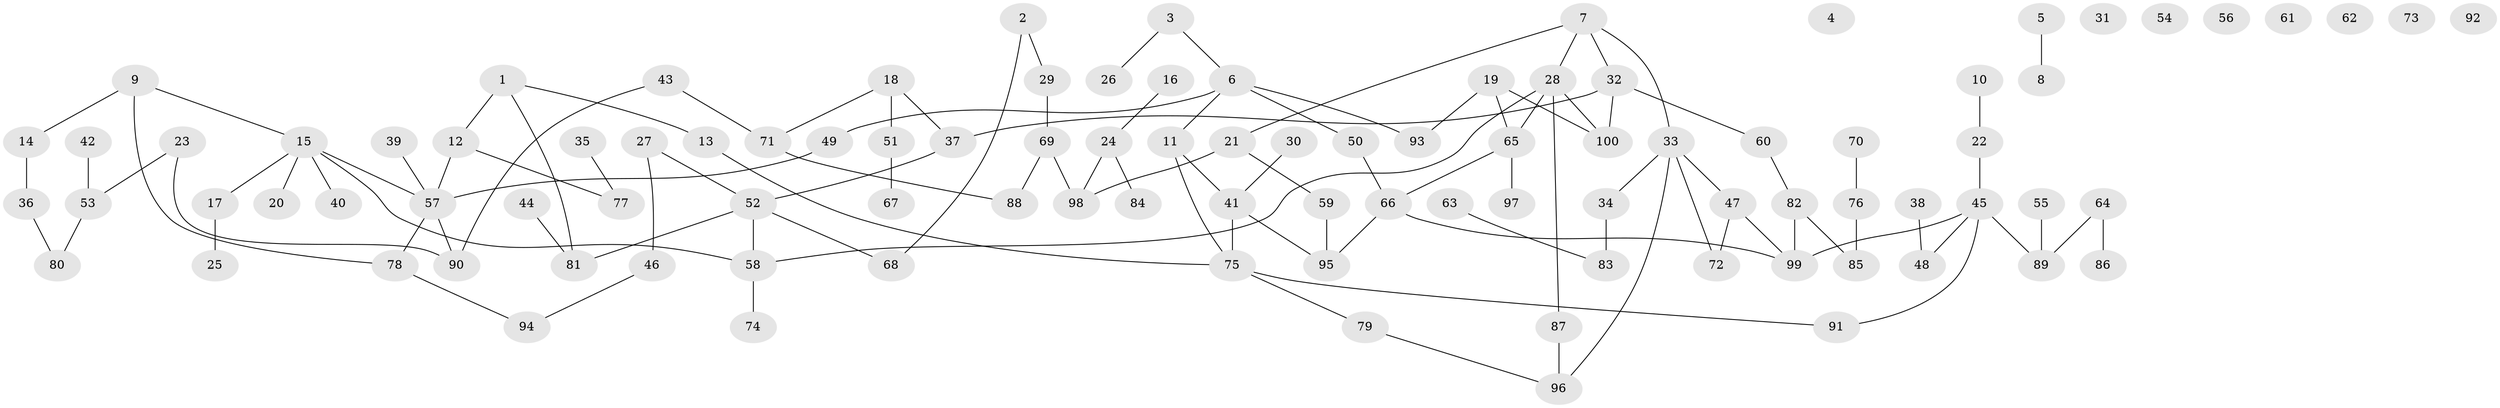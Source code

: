 // coarse degree distribution, {3: 0.21739130434782608, 2: 0.2318840579710145, 0: 0.13043478260869565, 6: 0.043478260869565216, 5: 0.08695652173913043, 1: 0.2463768115942029, 4: 0.014492753623188406, 7: 0.028985507246376812}
// Generated by graph-tools (version 1.1) at 2025/23/03/03/25 07:23:29]
// undirected, 100 vertices, 112 edges
graph export_dot {
graph [start="1"]
  node [color=gray90,style=filled];
  1;
  2;
  3;
  4;
  5;
  6;
  7;
  8;
  9;
  10;
  11;
  12;
  13;
  14;
  15;
  16;
  17;
  18;
  19;
  20;
  21;
  22;
  23;
  24;
  25;
  26;
  27;
  28;
  29;
  30;
  31;
  32;
  33;
  34;
  35;
  36;
  37;
  38;
  39;
  40;
  41;
  42;
  43;
  44;
  45;
  46;
  47;
  48;
  49;
  50;
  51;
  52;
  53;
  54;
  55;
  56;
  57;
  58;
  59;
  60;
  61;
  62;
  63;
  64;
  65;
  66;
  67;
  68;
  69;
  70;
  71;
  72;
  73;
  74;
  75;
  76;
  77;
  78;
  79;
  80;
  81;
  82;
  83;
  84;
  85;
  86;
  87;
  88;
  89;
  90;
  91;
  92;
  93;
  94;
  95;
  96;
  97;
  98;
  99;
  100;
  1 -- 12;
  1 -- 13;
  1 -- 81;
  2 -- 29;
  2 -- 68;
  3 -- 6;
  3 -- 26;
  5 -- 8;
  6 -- 11;
  6 -- 49;
  6 -- 50;
  6 -- 93;
  7 -- 21;
  7 -- 28;
  7 -- 32;
  7 -- 33;
  9 -- 14;
  9 -- 15;
  9 -- 78;
  10 -- 22;
  11 -- 41;
  11 -- 75;
  12 -- 57;
  12 -- 77;
  13 -- 75;
  14 -- 36;
  15 -- 17;
  15 -- 20;
  15 -- 40;
  15 -- 57;
  15 -- 58;
  16 -- 24;
  17 -- 25;
  18 -- 37;
  18 -- 51;
  18 -- 71;
  19 -- 65;
  19 -- 93;
  19 -- 100;
  21 -- 59;
  21 -- 98;
  22 -- 45;
  23 -- 53;
  23 -- 90;
  24 -- 84;
  24 -- 98;
  27 -- 46;
  27 -- 52;
  28 -- 58;
  28 -- 65;
  28 -- 87;
  28 -- 100;
  29 -- 69;
  30 -- 41;
  32 -- 37;
  32 -- 60;
  32 -- 100;
  33 -- 34;
  33 -- 47;
  33 -- 72;
  33 -- 96;
  34 -- 83;
  35 -- 77;
  36 -- 80;
  37 -- 52;
  38 -- 48;
  39 -- 57;
  41 -- 75;
  41 -- 95;
  42 -- 53;
  43 -- 71;
  43 -- 90;
  44 -- 81;
  45 -- 48;
  45 -- 89;
  45 -- 91;
  45 -- 99;
  46 -- 94;
  47 -- 72;
  47 -- 99;
  49 -- 57;
  50 -- 66;
  51 -- 67;
  52 -- 58;
  52 -- 68;
  52 -- 81;
  53 -- 80;
  55 -- 89;
  57 -- 78;
  57 -- 90;
  58 -- 74;
  59 -- 95;
  60 -- 82;
  63 -- 83;
  64 -- 86;
  64 -- 89;
  65 -- 66;
  65 -- 97;
  66 -- 95;
  66 -- 99;
  69 -- 88;
  69 -- 98;
  70 -- 76;
  71 -- 88;
  75 -- 79;
  75 -- 91;
  76 -- 85;
  78 -- 94;
  79 -- 96;
  82 -- 85;
  82 -- 99;
  87 -- 96;
}

